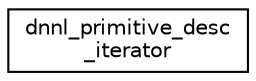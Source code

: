 digraph "Graphical Class Hierarchy"
{
 // LATEX_PDF_SIZE
  edge [fontname="Helvetica",fontsize="10",labelfontname="Helvetica",labelfontsize="10"];
  node [fontname="Helvetica",fontsize="10",shape=record];
  rankdir="LR";
  Node0 [label="dnnl_primitive_desc\l_iterator",height=0.2,width=0.4,color="black", fillcolor="white", style="filled",URL="$structdnnl__primitive__desc__iterator.html",tooltip="An opaque structure to describe a primitive descriptor iterator."];
}
